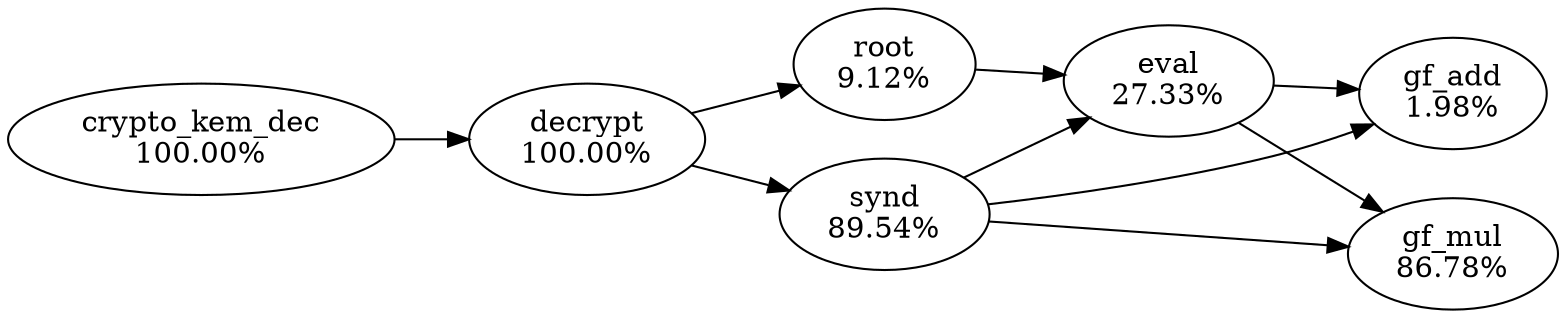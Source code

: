 digraph "callgraph" {
  rankdir=LR;
  F556254a72240 [label="crypto_kem_dec\n100.00%"];
  F556254a7a7f0 [label="decrypt\n100.00%"];
  F556254aaf180 [label="synd\n89.54%"];
  F556254aaf8b0 [label="eval\n27.33%"];
  F556254ab0050 [label="gf_mul\n86.78%"];
  F556254ab0d70 [label="gf_add\n1.98%"];
  F556254ab2a60 [label="root\n9.12%"];
  F556254a72240 -> F556254a7a7f0
  F556254a7a7f0 -> F556254aaf180
  F556254a7a7f0 -> F556254ab2a60
  F556254aaf180 -> F556254aaf8b0
  F556254aaf180 -> F556254ab0050
  F556254aaf180 -> F556254ab0d70
  F556254aaf8b0 -> F556254ab0050
  F556254aaf8b0 -> F556254ab0d70
  F556254ab2a60 -> F556254aaf8b0
}
